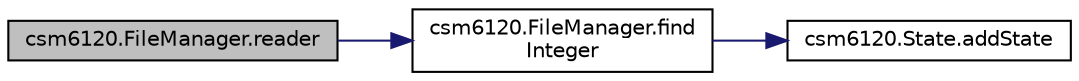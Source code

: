 digraph "csm6120.FileManager.reader"
{
  edge [fontname="Helvetica",fontsize="10",labelfontname="Helvetica",labelfontsize="10"];
  node [fontname="Helvetica",fontsize="10",shape=record];
  rankdir="LR";
  Node1 [label="csm6120.FileManager.reader",height=0.2,width=0.4,color="black", fillcolor="grey75", style="filled", fontcolor="black"];
  Node1 -> Node2 [color="midnightblue",fontsize="10",style="solid",fontname="Helvetica"];
  Node2 [label="csm6120.FileManager.find\lInteger",height=0.2,width=0.4,color="black", fillcolor="white", style="filled",URL="$classcsm6120_1_1_file_manager.html#abf5cbb7dad82e05832f53b7480c5b0a0"];
  Node2 -> Node3 [color="midnightblue",fontsize="10",style="solid",fontname="Helvetica"];
  Node3 [label="csm6120.State.addState",height=0.2,width=0.4,color="black", fillcolor="white", style="filled",URL="$classcsm6120_1_1_state.html#a058a8187e1aae3e3026da30a2c15e1be"];
}
